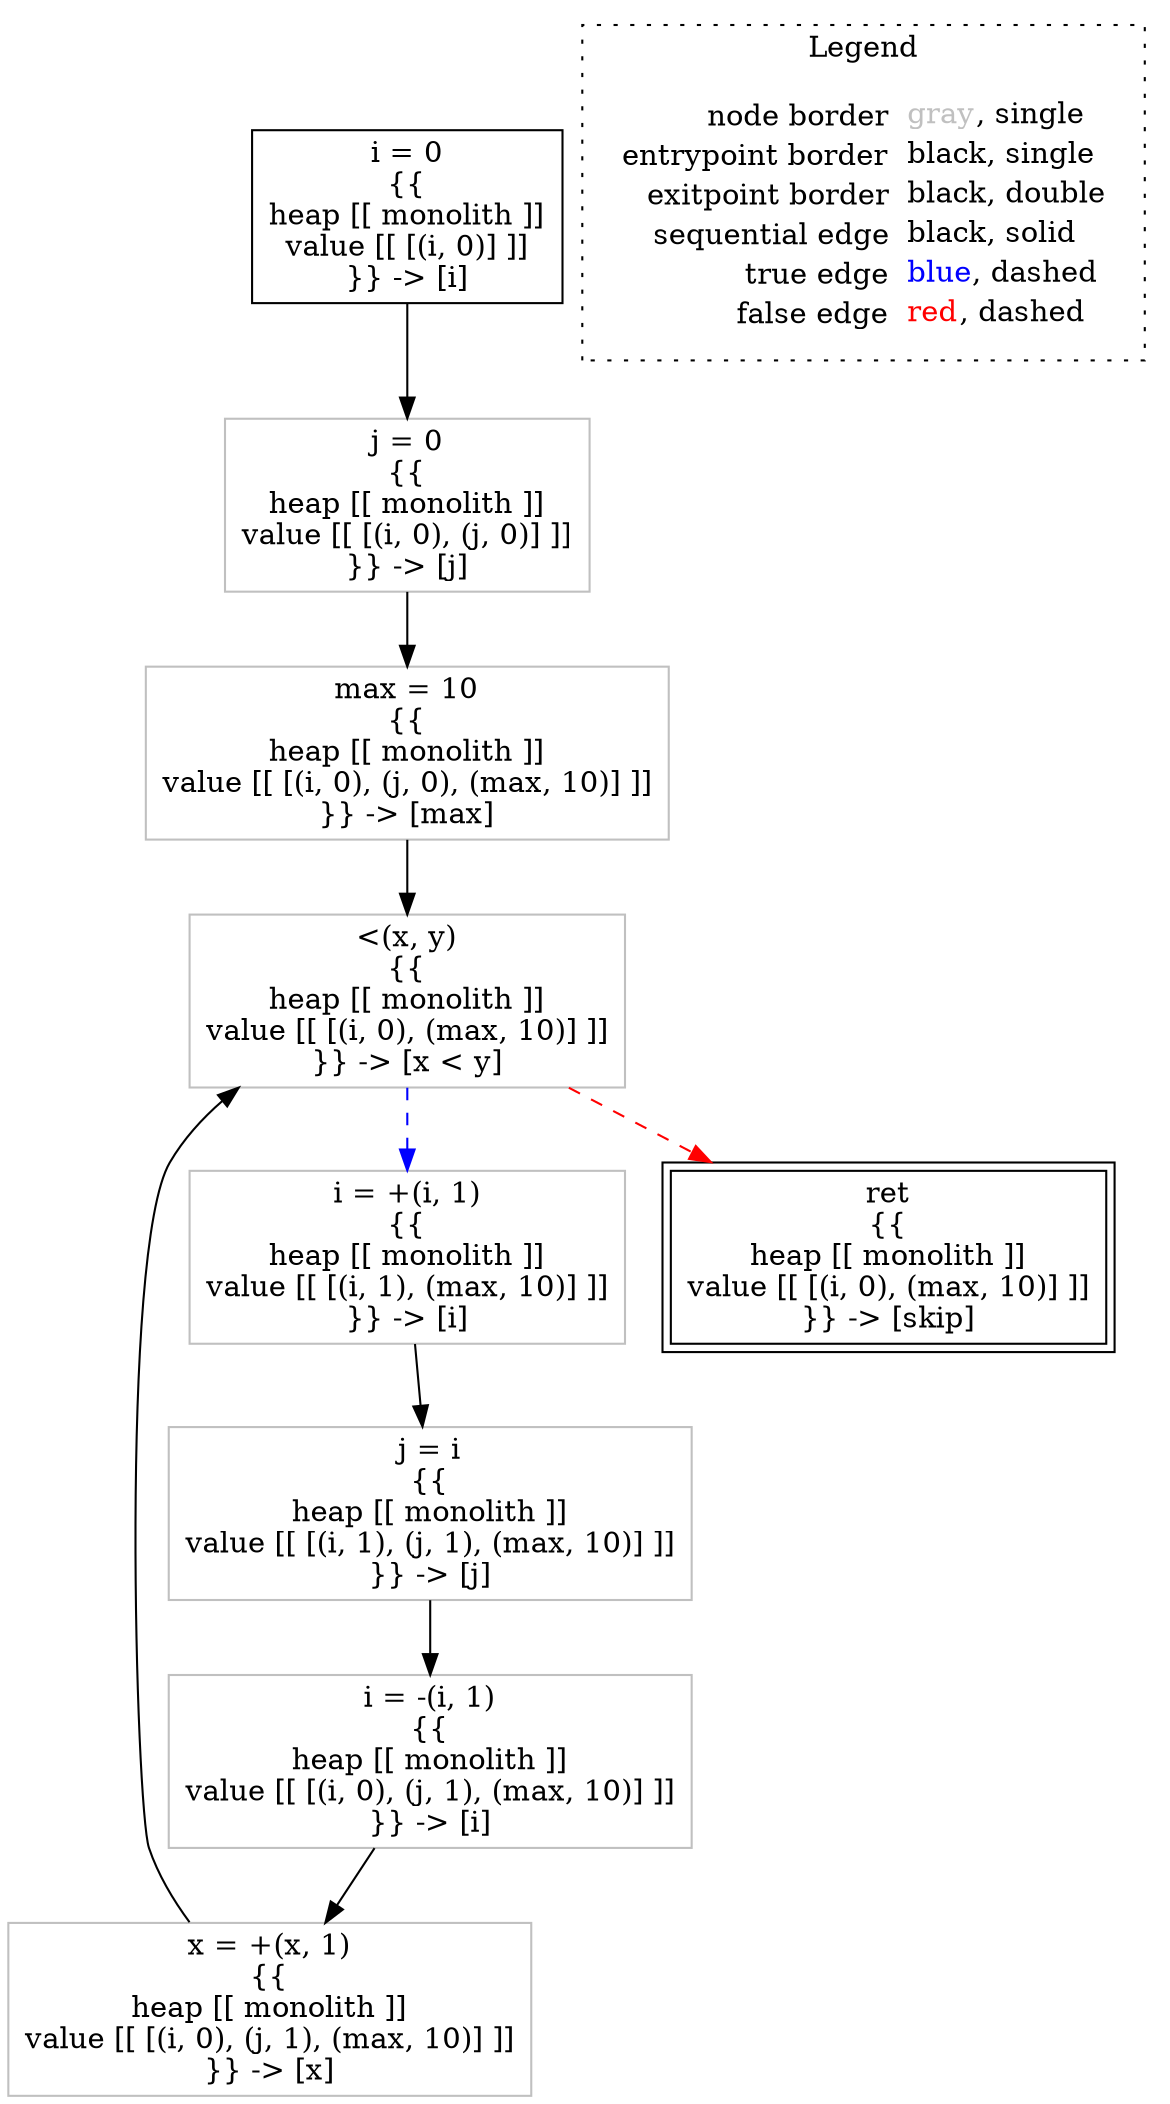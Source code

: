 digraph {
	"node0" [shape="rect",color="black",label=<i = 0<BR/>{{<BR/>heap [[ monolith ]]<BR/>value [[ [(i, 0)] ]]<BR/>}} -&gt; [i]>];
	"node1" [shape="rect",color="gray",label=<max = 10<BR/>{{<BR/>heap [[ monolith ]]<BR/>value [[ [(i, 0), (j, 0), (max, 10)] ]]<BR/>}} -&gt; [max]>];
	"node2" [shape="rect",color="gray",label=<i = +(i, 1)<BR/>{{<BR/>heap [[ monolith ]]<BR/>value [[ [(i, 1), (max, 10)] ]]<BR/>}} -&gt; [i]>];
	"node3" [shape="rect",color="gray",label=<j = i<BR/>{{<BR/>heap [[ monolith ]]<BR/>value [[ [(i, 1), (j, 1), (max, 10)] ]]<BR/>}} -&gt; [j]>];
	"node4" [shape="rect",color="black",peripheries="2",label=<ret<BR/>{{<BR/>heap [[ monolith ]]<BR/>value [[ [(i, 0), (max, 10)] ]]<BR/>}} -&gt; [skip]>];
	"node5" [shape="rect",color="gray",label=<x = +(x, 1)<BR/>{{<BR/>heap [[ monolith ]]<BR/>value [[ [(i, 0), (j, 1), (max, 10)] ]]<BR/>}} -&gt; [x]>];
	"node6" [shape="rect",color="gray",label=<j = 0<BR/>{{<BR/>heap [[ monolith ]]<BR/>value [[ [(i, 0), (j, 0)] ]]<BR/>}} -&gt; [j]>];
	"node7" [shape="rect",color="gray",label=<&lt;(x, y)<BR/>{{<BR/>heap [[ monolith ]]<BR/>value [[ [(i, 0), (max, 10)] ]]<BR/>}} -&gt; [x &lt; y]>];
	"node8" [shape="rect",color="gray",label=<i = -(i, 1)<BR/>{{<BR/>heap [[ monolith ]]<BR/>value [[ [(i, 0), (j, 1), (max, 10)] ]]<BR/>}} -&gt; [i]>];
	"node1" -> "node7" [color="black"];
	"node2" -> "node3" [color="black"];
	"node3" -> "node8" [color="black"];
	"node0" -> "node6" [color="black"];
	"node5" -> "node7" [color="black"];
	"node6" -> "node1" [color="black"];
	"node7" -> "node2" [color="blue",style="dashed"];
	"node7" -> "node4" [color="red",style="dashed"];
	"node8" -> "node5" [color="black"];
subgraph cluster_legend {
	label="Legend";
	style=dotted;
	node [shape=plaintext];
	"legend" [label=<<table border="0" cellpadding="2" cellspacing="0" cellborder="0"><tr><td align="right">node border&nbsp;</td><td align="left"><font color="gray">gray</font>, single</td></tr><tr><td align="right">entrypoint border&nbsp;</td><td align="left"><font color="black">black</font>, single</td></tr><tr><td align="right">exitpoint border&nbsp;</td><td align="left"><font color="black">black</font>, double</td></tr><tr><td align="right">sequential edge&nbsp;</td><td align="left"><font color="black">black</font>, solid</td></tr><tr><td align="right">true edge&nbsp;</td><td align="left"><font color="blue">blue</font>, dashed</td></tr><tr><td align="right">false edge&nbsp;</td><td align="left"><font color="red">red</font>, dashed</td></tr></table>>];
}

}
